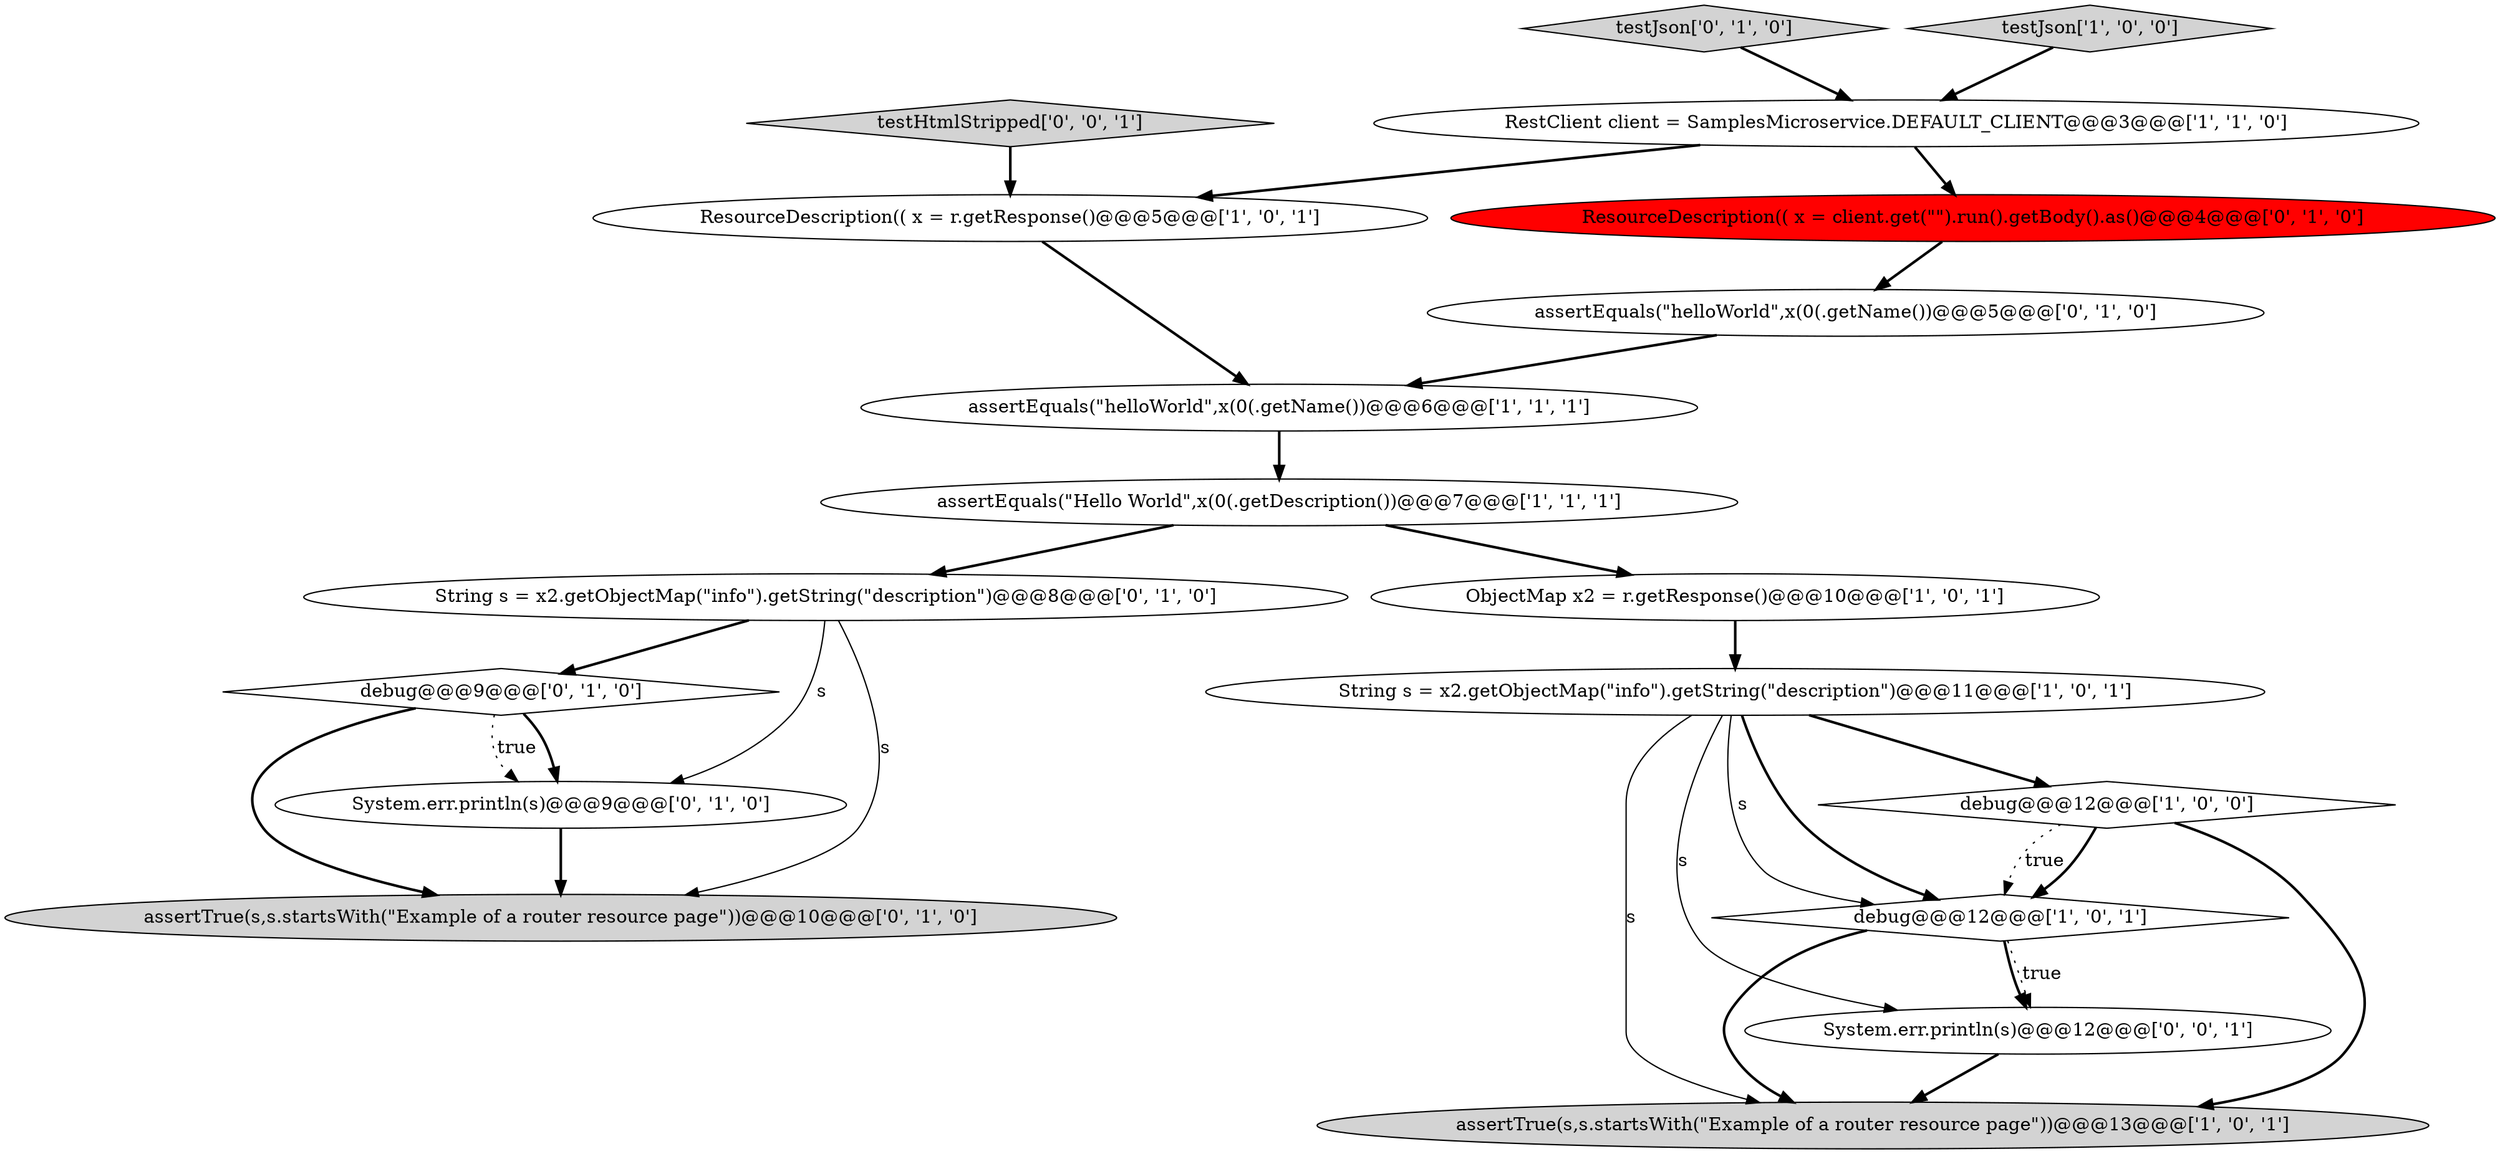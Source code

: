 digraph {
4 [style = filled, label = "debug@@@12@@@['1', '0', '1']", fillcolor = white, shape = diamond image = "AAA0AAABBB1BBB"];
11 [style = filled, label = "String s = x2.getObjectMap(\"info\").getString(\"description\")@@@8@@@['0', '1', '0']", fillcolor = white, shape = ellipse image = "AAA0AAABBB2BBB"];
12 [style = filled, label = "assertEquals(\"helloWorld\",x(0(.getName())@@@5@@@['0', '1', '0']", fillcolor = white, shape = ellipse image = "AAA0AAABBB2BBB"];
7 [style = filled, label = "String s = x2.getObjectMap(\"info\").getString(\"description\")@@@11@@@['1', '0', '1']", fillcolor = white, shape = ellipse image = "AAA0AAABBB1BBB"];
14 [style = filled, label = "testJson['0', '1', '0']", fillcolor = lightgray, shape = diamond image = "AAA0AAABBB2BBB"];
9 [style = filled, label = "ResourceDescription(( x = r.getResponse()@@@5@@@['1', '0', '1']", fillcolor = white, shape = ellipse image = "AAA0AAABBB1BBB"];
10 [style = filled, label = "debug@@@9@@@['0', '1', '0']", fillcolor = white, shape = diamond image = "AAA0AAABBB2BBB"];
2 [style = filled, label = "testJson['1', '0', '0']", fillcolor = lightgray, shape = diamond image = "AAA0AAABBB1BBB"];
8 [style = filled, label = "assertTrue(s,s.startsWith(\"Example of a router resource page\"))@@@13@@@['1', '0', '1']", fillcolor = lightgray, shape = ellipse image = "AAA0AAABBB1BBB"];
18 [style = filled, label = "System.err.println(s)@@@12@@@['0', '0', '1']", fillcolor = white, shape = ellipse image = "AAA0AAABBB3BBB"];
3 [style = filled, label = "debug@@@12@@@['1', '0', '0']", fillcolor = white, shape = diamond image = "AAA0AAABBB1BBB"];
0 [style = filled, label = "assertEquals(\"Hello World\",x(0(.getDescription())@@@7@@@['1', '1', '1']", fillcolor = white, shape = ellipse image = "AAA0AAABBB1BBB"];
15 [style = filled, label = "ResourceDescription(( x = client.get(\"\").run().getBody().as()@@@4@@@['0', '1', '0']", fillcolor = red, shape = ellipse image = "AAA1AAABBB2BBB"];
16 [style = filled, label = "assertTrue(s,s.startsWith(\"Example of a router resource page\"))@@@10@@@['0', '1', '0']", fillcolor = lightgray, shape = ellipse image = "AAA0AAABBB2BBB"];
6 [style = filled, label = "assertEquals(\"helloWorld\",x(0(.getName())@@@6@@@['1', '1', '1']", fillcolor = white, shape = ellipse image = "AAA0AAABBB1BBB"];
17 [style = filled, label = "testHtmlStripped['0', '0', '1']", fillcolor = lightgray, shape = diamond image = "AAA0AAABBB3BBB"];
5 [style = filled, label = "RestClient client = SamplesMicroservice.DEFAULT_CLIENT@@@3@@@['1', '1', '0']", fillcolor = white, shape = ellipse image = "AAA0AAABBB1BBB"];
1 [style = filled, label = "ObjectMap x2 = r.getResponse()@@@10@@@['1', '0', '1']", fillcolor = white, shape = ellipse image = "AAA0AAABBB1BBB"];
13 [style = filled, label = "System.err.println(s)@@@9@@@['0', '1', '0']", fillcolor = white, shape = ellipse image = "AAA0AAABBB2BBB"];
4->18 [style = dotted, label="true"];
5->9 [style = bold, label=""];
7->18 [style = solid, label="s"];
17->9 [style = bold, label=""];
7->4 [style = solid, label="s"];
5->15 [style = bold, label=""];
0->11 [style = bold, label=""];
3->4 [style = dotted, label="true"];
4->18 [style = bold, label=""];
6->0 [style = bold, label=""];
7->4 [style = bold, label=""];
12->6 [style = bold, label=""];
1->7 [style = bold, label=""];
3->4 [style = bold, label=""];
13->16 [style = bold, label=""];
7->3 [style = bold, label=""];
9->6 [style = bold, label=""];
10->16 [style = bold, label=""];
10->13 [style = bold, label=""];
10->13 [style = dotted, label="true"];
11->10 [style = bold, label=""];
0->1 [style = bold, label=""];
3->8 [style = bold, label=""];
11->16 [style = solid, label="s"];
7->8 [style = solid, label="s"];
4->8 [style = bold, label=""];
11->13 [style = solid, label="s"];
15->12 [style = bold, label=""];
18->8 [style = bold, label=""];
2->5 [style = bold, label=""];
14->5 [style = bold, label=""];
}
